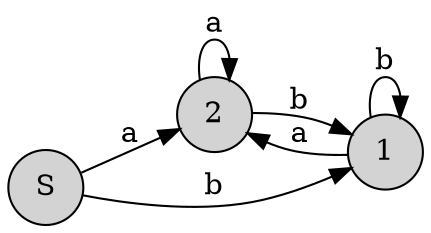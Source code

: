 
digraph {
rankdir=LR;
node [shape = circle; style = filled;];
0->2[label="a"];
0->1[label="b"];
1->2[label="a"];
1->1[label="b"];
2->2[label="a"];
2->1[label="b"];
0 [label="S";]
1 [label="1";]
2 [label="2";]
}

